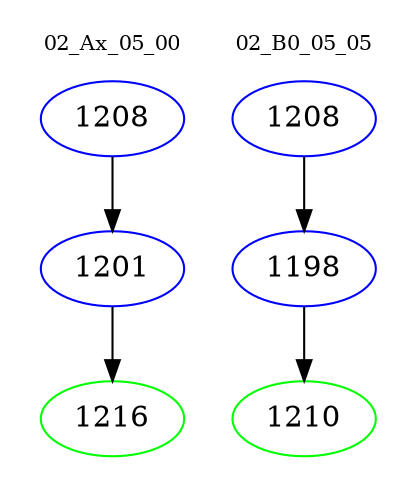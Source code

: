 digraph{
subgraph cluster_0 {
color = white
label = "02_Ax_05_00";
fontsize=10;
T0_1208 [label="1208", color="blue"]
T0_1208 -> T0_1201 [color="black"]
T0_1201 [label="1201", color="blue"]
T0_1201 -> T0_1216 [color="black"]
T0_1216 [label="1216", color="green"]
}
subgraph cluster_1 {
color = white
label = "02_B0_05_05";
fontsize=10;
T1_1208 [label="1208", color="blue"]
T1_1208 -> T1_1198 [color="black"]
T1_1198 [label="1198", color="blue"]
T1_1198 -> T1_1210 [color="black"]
T1_1210 [label="1210", color="green"]
}
}

